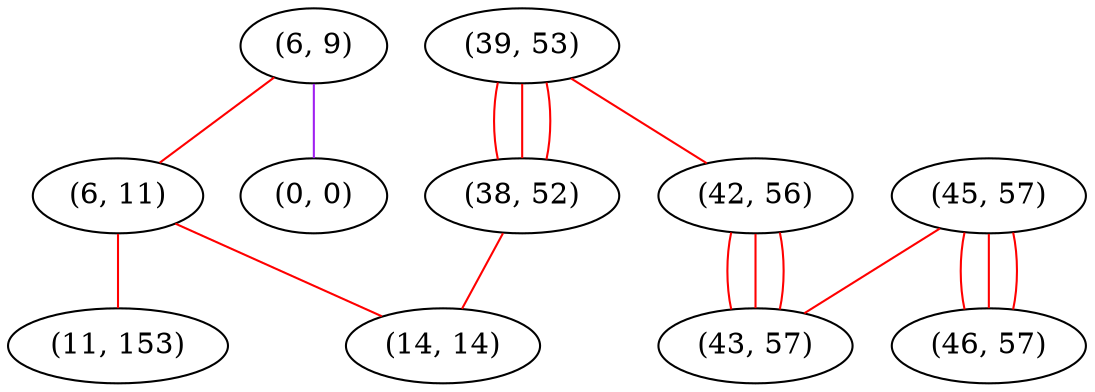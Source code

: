 graph "" {
"(6, 9)";
"(39, 53)";
"(42, 56)";
"(6, 11)";
"(45, 57)";
"(46, 57)";
"(0, 0)";
"(38, 52)";
"(43, 57)";
"(14, 14)";
"(11, 153)";
"(6, 9)" -- "(6, 11)"  [color=red, key=0, weight=1];
"(6, 9)" -- "(0, 0)"  [color=purple, key=0, weight=4];
"(39, 53)" -- "(38, 52)"  [color=red, key=0, weight=1];
"(39, 53)" -- "(38, 52)"  [color=red, key=1, weight=1];
"(39, 53)" -- "(38, 52)"  [color=red, key=2, weight=1];
"(39, 53)" -- "(42, 56)"  [color=red, key=0, weight=1];
"(42, 56)" -- "(43, 57)"  [color=red, key=0, weight=1];
"(42, 56)" -- "(43, 57)"  [color=red, key=1, weight=1];
"(42, 56)" -- "(43, 57)"  [color=red, key=2, weight=1];
"(6, 11)" -- "(11, 153)"  [color=red, key=0, weight=1];
"(6, 11)" -- "(14, 14)"  [color=red, key=0, weight=1];
"(45, 57)" -- "(46, 57)"  [color=red, key=0, weight=1];
"(45, 57)" -- "(46, 57)"  [color=red, key=1, weight=1];
"(45, 57)" -- "(46, 57)"  [color=red, key=2, weight=1];
"(45, 57)" -- "(43, 57)"  [color=red, key=0, weight=1];
"(38, 52)" -- "(14, 14)"  [color=red, key=0, weight=1];
}
